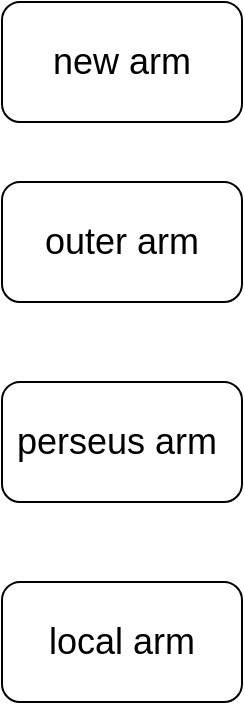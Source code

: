 <mxfile version="12.9.6" type="github"><diagram id="ApKOz7Kp8ltRm8qARlsr" name="Page-1"><mxGraphModel dx="1038" dy="548" grid="1" gridSize="10" guides="1" tooltips="1" connect="1" arrows="1" fold="1" page="1" pageScale="1" pageWidth="827" pageHeight="1169" math="0" shadow="0"><root><mxCell id="0"/><mxCell id="1" parent="0"/><mxCell id="vIkDeuKStng84GkFl_ue-1" value="&lt;font style=&quot;font-size: 18px&quot;&gt;local arm&lt;/font&gt;" style="rounded=1;whiteSpace=wrap;html=1;" vertex="1" parent="1"><mxGeometry x="220" y="320" width="120" height="60" as="geometry"/></mxCell><mxCell id="vIkDeuKStng84GkFl_ue-2" value="&lt;font style=&quot;font-size: 18px&quot;&gt;perseus arm&amp;nbsp;&lt;/font&gt;" style="rounded=1;whiteSpace=wrap;html=1;" vertex="1" parent="1"><mxGeometry x="220" y="220" width="120" height="60" as="geometry"/></mxCell><mxCell id="vIkDeuKStng84GkFl_ue-3" value="&lt;font style=&quot;font-size: 18px&quot;&gt;outer arm&lt;/font&gt;" style="rounded=1;whiteSpace=wrap;html=1;" vertex="1" parent="1"><mxGeometry x="220" y="120" width="120" height="60" as="geometry"/></mxCell><mxCell id="vIkDeuKStng84GkFl_ue-4" value="&lt;font style=&quot;font-size: 18px&quot;&gt;new arm&lt;/font&gt;" style="rounded=1;whiteSpace=wrap;html=1;" vertex="1" parent="1"><mxGeometry x="220" y="30" width="120" height="60" as="geometry"/></mxCell></root></mxGraphModel></diagram></mxfile>